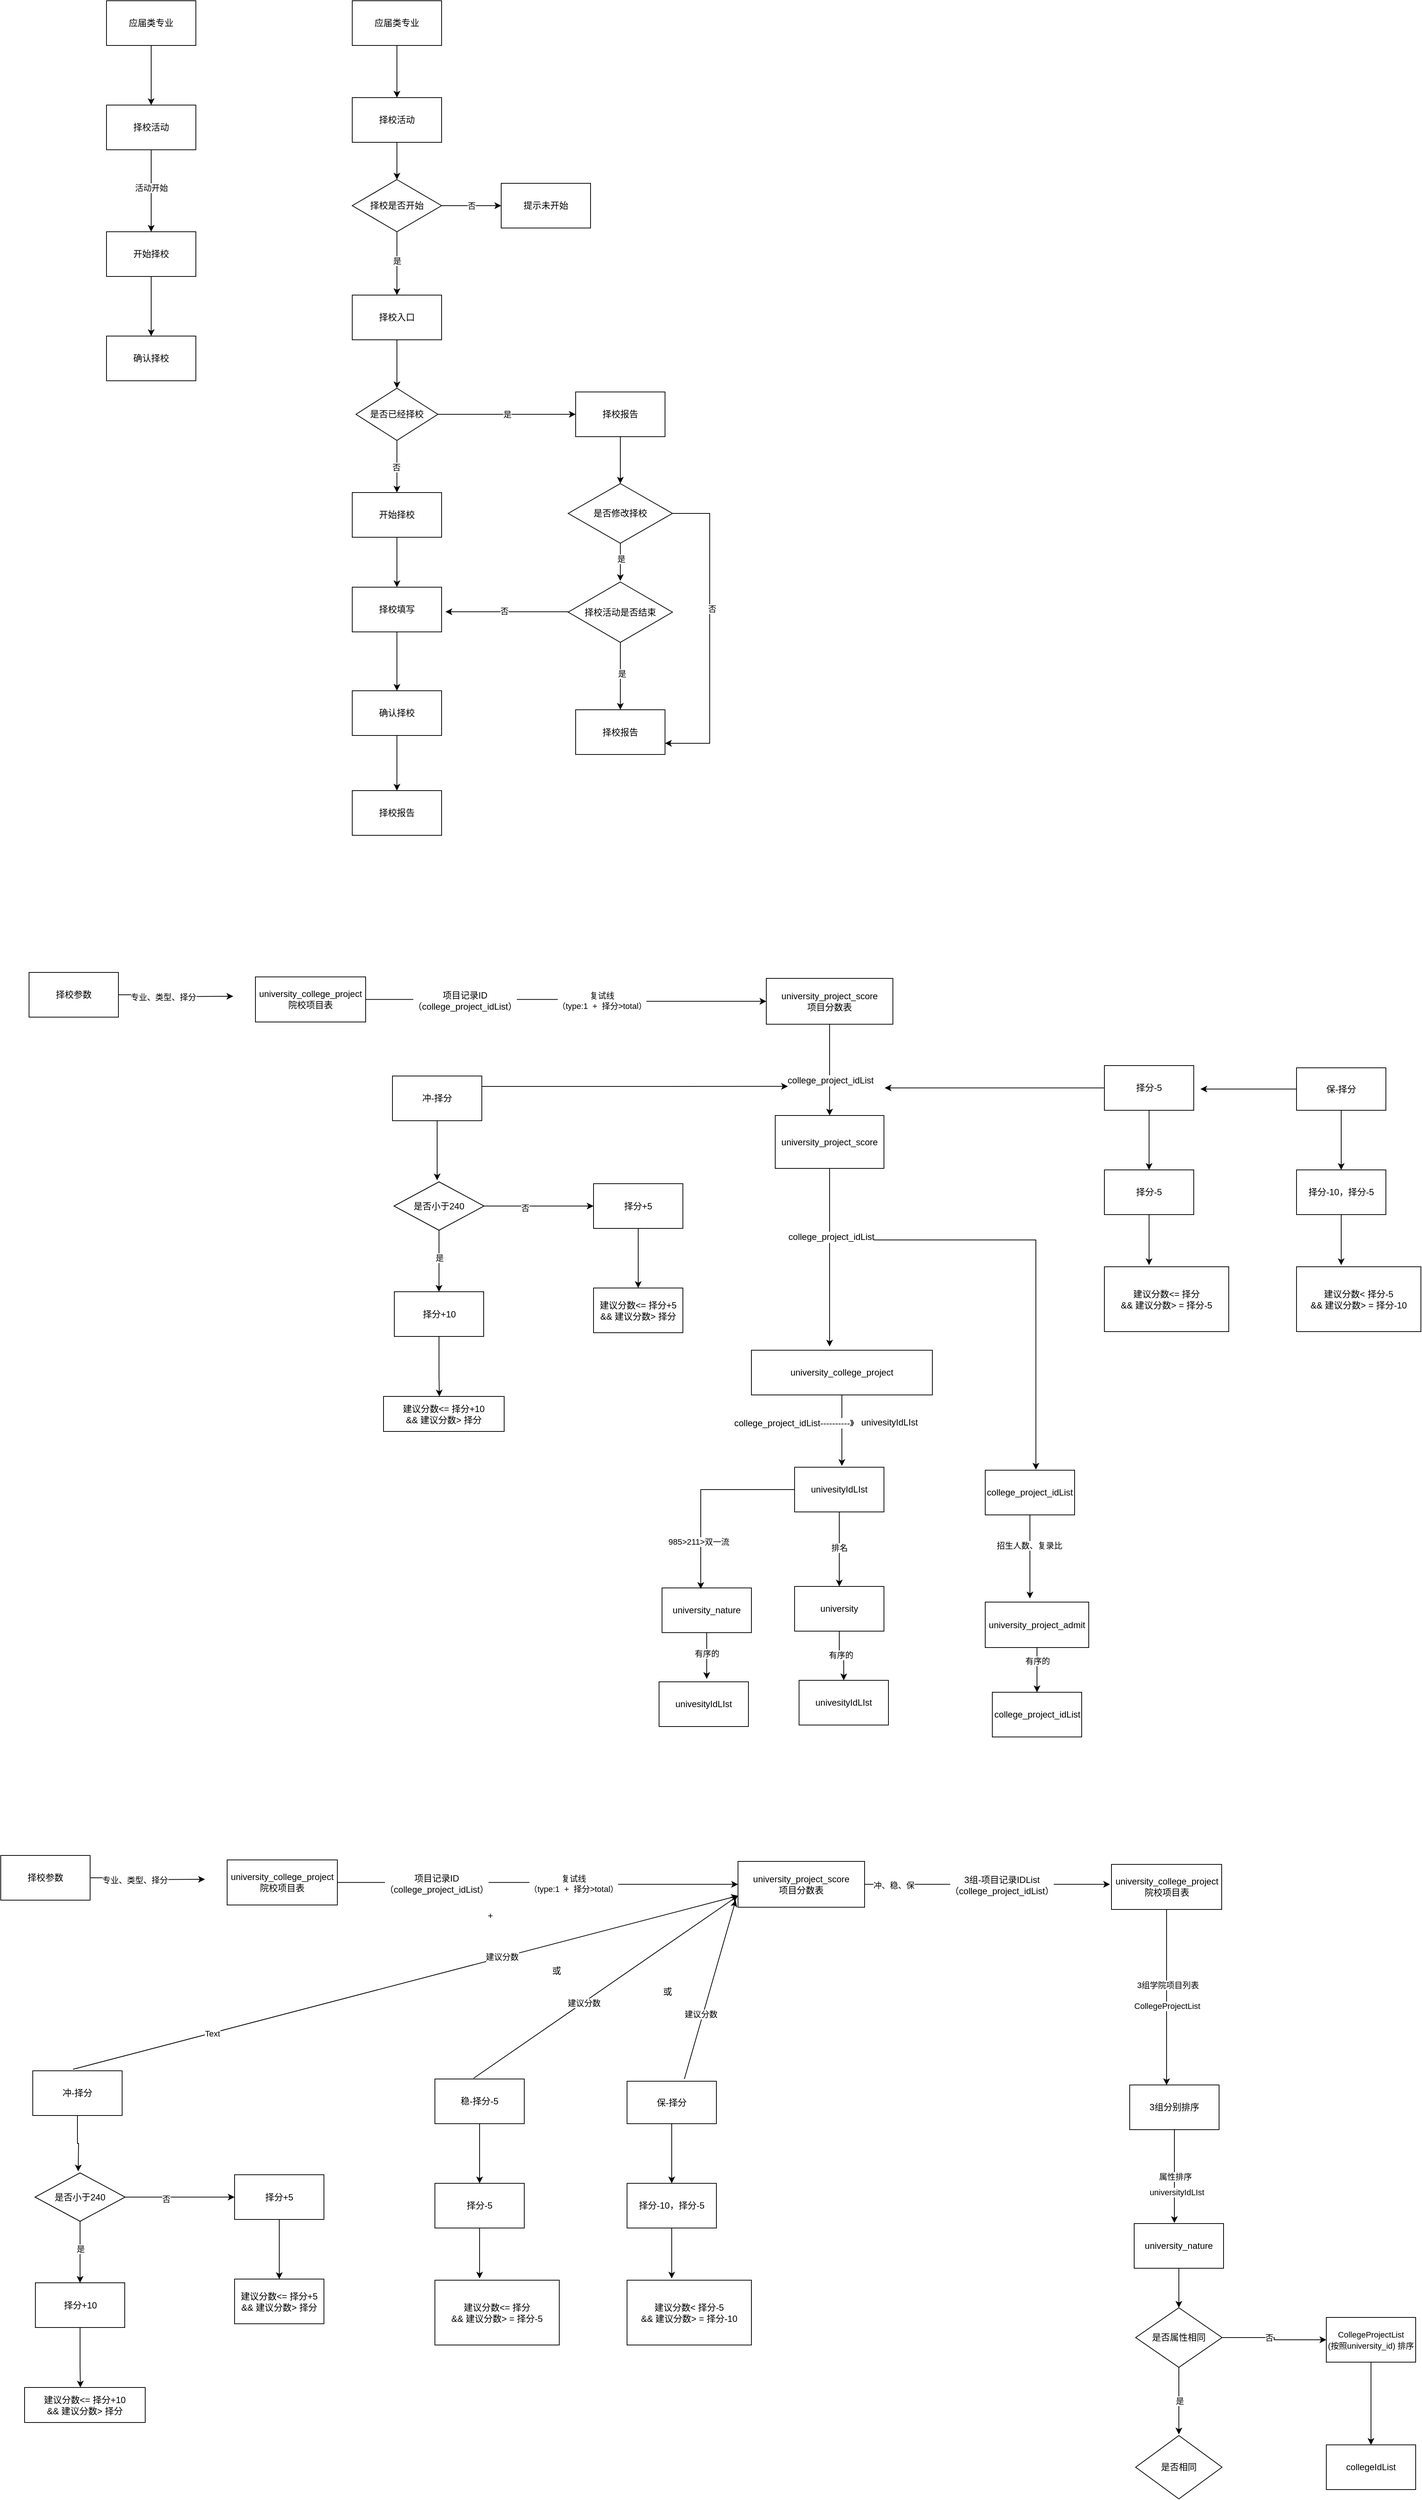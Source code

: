 <mxfile version="24.7.7">
  <diagram name="第 1 页" id="IfR0F0eXtp_YUX7GGGnf">
    <mxGraphModel dx="2196" dy="1191" grid="0" gridSize="10" guides="1" tooltips="1" connect="1" arrows="1" fold="1" page="0" pageScale="1" pageWidth="827" pageHeight="1169" math="0" shadow="0">
      <root>
        <mxCell id="0" />
        <mxCell id="1" parent="0" />
        <mxCell id="ESgD27TMCKR_9v-paacK-3" value="" style="edgeStyle=orthogonalEdgeStyle;rounded=0;orthogonalLoop=1;jettySize=auto;html=1;" parent="1" source="ESgD27TMCKR_9v-paacK-1" target="ESgD27TMCKR_9v-paacK-2" edge="1">
          <mxGeometry relative="1" as="geometry" />
        </mxCell>
        <mxCell id="ESgD27TMCKR_9v-paacK-4" value="活动开始" style="edgeLabel;html=1;align=center;verticalAlign=middle;resizable=0;points=[];" parent="ESgD27TMCKR_9v-paacK-3" vertex="1" connectable="0">
          <mxGeometry x="-0.081" relative="1" as="geometry">
            <mxPoint as="offset" />
          </mxGeometry>
        </mxCell>
        <mxCell id="ESgD27TMCKR_9v-paacK-1" value="择校活动" style="rounded=0;whiteSpace=wrap;html=1;" parent="1" vertex="1">
          <mxGeometry x="320" y="240" width="120" height="60" as="geometry" />
        </mxCell>
        <mxCell id="ESgD27TMCKR_9v-paacK-9" value="" style="edgeStyle=orthogonalEdgeStyle;rounded=0;orthogonalLoop=1;jettySize=auto;html=1;" parent="1" source="ESgD27TMCKR_9v-paacK-2" target="ESgD27TMCKR_9v-paacK-8" edge="1">
          <mxGeometry relative="1" as="geometry" />
        </mxCell>
        <mxCell id="ESgD27TMCKR_9v-paacK-2" value="开始择校" style="whiteSpace=wrap;html=1;rounded=0;" parent="1" vertex="1">
          <mxGeometry x="320" y="410" width="120" height="60" as="geometry" />
        </mxCell>
        <mxCell id="ESgD27TMCKR_9v-paacK-7" style="edgeStyle=orthogonalEdgeStyle;rounded=0;orthogonalLoop=1;jettySize=auto;html=1;entryX=0.5;entryY=0;entryDx=0;entryDy=0;" parent="1" source="ESgD27TMCKR_9v-paacK-5" target="ESgD27TMCKR_9v-paacK-1" edge="1">
          <mxGeometry relative="1" as="geometry" />
        </mxCell>
        <mxCell id="ESgD27TMCKR_9v-paacK-5" value="应届类专业" style="rounded=0;whiteSpace=wrap;html=1;" parent="1" vertex="1">
          <mxGeometry x="320" y="100" width="120" height="60" as="geometry" />
        </mxCell>
        <mxCell id="ESgD27TMCKR_9v-paacK-8" value="确认择校" style="whiteSpace=wrap;html=1;rounded=0;" parent="1" vertex="1">
          <mxGeometry x="320" y="550" width="120" height="60" as="geometry" />
        </mxCell>
        <mxCell id="ESgD27TMCKR_9v-paacK-29" style="edgeStyle=orthogonalEdgeStyle;rounded=0;orthogonalLoop=1;jettySize=auto;html=1;entryX=0.5;entryY=0;entryDx=0;entryDy=0;" parent="1" source="ESgD27TMCKR_9v-paacK-10" target="ESgD27TMCKR_9v-paacK-11" edge="1">
          <mxGeometry relative="1" as="geometry" />
        </mxCell>
        <mxCell id="ESgD27TMCKR_9v-paacK-10" value="应届类专业" style="rounded=0;whiteSpace=wrap;html=1;" parent="1" vertex="1">
          <mxGeometry x="650" y="100" width="120" height="60" as="geometry" />
        </mxCell>
        <mxCell id="ESgD27TMCKR_9v-paacK-14" value="" style="edgeStyle=orthogonalEdgeStyle;rounded=0;orthogonalLoop=1;jettySize=auto;html=1;" parent="1" source="ESgD27TMCKR_9v-paacK-11" target="ESgD27TMCKR_9v-paacK-13" edge="1">
          <mxGeometry relative="1" as="geometry" />
        </mxCell>
        <mxCell id="ESgD27TMCKR_9v-paacK-11" value="择校活动" style="rounded=0;whiteSpace=wrap;html=1;" parent="1" vertex="1">
          <mxGeometry x="650" y="230" width="120" height="60" as="geometry" />
        </mxCell>
        <mxCell id="ESgD27TMCKR_9v-paacK-16" value="" style="edgeStyle=orthogonalEdgeStyle;rounded=0;orthogonalLoop=1;jettySize=auto;html=1;" parent="1" source="ESgD27TMCKR_9v-paacK-13" target="ESgD27TMCKR_9v-paacK-15" edge="1">
          <mxGeometry relative="1" as="geometry" />
        </mxCell>
        <mxCell id="ESgD27TMCKR_9v-paacK-17" value="是" style="edgeLabel;html=1;align=center;verticalAlign=middle;resizable=0;points=[];" parent="ESgD27TMCKR_9v-paacK-16" vertex="1" connectable="0">
          <mxGeometry x="-0.077" y="1" relative="1" as="geometry">
            <mxPoint x="-1" as="offset" />
          </mxGeometry>
        </mxCell>
        <mxCell id="ESgD27TMCKR_9v-paacK-19" value="否" style="edgeStyle=orthogonalEdgeStyle;rounded=0;orthogonalLoop=1;jettySize=auto;html=1;" parent="1" source="ESgD27TMCKR_9v-paacK-13" target="ESgD27TMCKR_9v-paacK-18" edge="1">
          <mxGeometry relative="1" as="geometry" />
        </mxCell>
        <mxCell id="ESgD27TMCKR_9v-paacK-13" value="择校是否开始" style="rhombus;whiteSpace=wrap;html=1;rounded=0;" parent="1" vertex="1">
          <mxGeometry x="650" y="340" width="120" height="70" as="geometry" />
        </mxCell>
        <mxCell id="ESgD27TMCKR_9v-paacK-21" value="" style="edgeStyle=orthogonalEdgeStyle;rounded=0;orthogonalLoop=1;jettySize=auto;html=1;" parent="1" source="ESgD27TMCKR_9v-paacK-15" target="ESgD27TMCKR_9v-paacK-20" edge="1">
          <mxGeometry relative="1" as="geometry" />
        </mxCell>
        <mxCell id="ESgD27TMCKR_9v-paacK-15" value="择校入口" style="whiteSpace=wrap;html=1;rounded=0;" parent="1" vertex="1">
          <mxGeometry x="650" y="495" width="120" height="60" as="geometry" />
        </mxCell>
        <mxCell id="ESgD27TMCKR_9v-paacK-18" value="提示未开始" style="whiteSpace=wrap;html=1;rounded=0;" parent="1" vertex="1">
          <mxGeometry x="850" y="345" width="120" height="60" as="geometry" />
        </mxCell>
        <mxCell id="ESgD27TMCKR_9v-paacK-23" value="是" style="edgeStyle=orthogonalEdgeStyle;rounded=0;orthogonalLoop=1;jettySize=auto;html=1;" parent="1" source="ESgD27TMCKR_9v-paacK-20" target="ESgD27TMCKR_9v-paacK-22" edge="1">
          <mxGeometry relative="1" as="geometry" />
        </mxCell>
        <mxCell id="ESgD27TMCKR_9v-paacK-25" value="" style="edgeStyle=orthogonalEdgeStyle;rounded=0;orthogonalLoop=1;jettySize=auto;html=1;" parent="1" source="ESgD27TMCKR_9v-paacK-20" target="ESgD27TMCKR_9v-paacK-24" edge="1">
          <mxGeometry relative="1" as="geometry" />
        </mxCell>
        <mxCell id="ESgD27TMCKR_9v-paacK-26" value="否" style="edgeLabel;html=1;align=center;verticalAlign=middle;resizable=0;points=[];" parent="ESgD27TMCKR_9v-paacK-25" vertex="1" connectable="0">
          <mxGeometry x="0.022" y="-1" relative="1" as="geometry">
            <mxPoint as="offset" />
          </mxGeometry>
        </mxCell>
        <mxCell id="ESgD27TMCKR_9v-paacK-20" value="是否已经择校" style="rhombus;whiteSpace=wrap;html=1;rounded=0;" parent="1" vertex="1">
          <mxGeometry x="655" y="620" width="110" height="70" as="geometry" />
        </mxCell>
        <mxCell id="ESgD27TMCKR_9v-paacK-36" value="" style="edgeStyle=orthogonalEdgeStyle;rounded=0;orthogonalLoop=1;jettySize=auto;html=1;" parent="1" source="ESgD27TMCKR_9v-paacK-22" target="ESgD27TMCKR_9v-paacK-35" edge="1">
          <mxGeometry relative="1" as="geometry" />
        </mxCell>
        <mxCell id="ESgD27TMCKR_9v-paacK-22" value="择校报告" style="whiteSpace=wrap;html=1;rounded=0;" parent="1" vertex="1">
          <mxGeometry x="950" y="625" width="120" height="60" as="geometry" />
        </mxCell>
        <mxCell id="ESgD27TMCKR_9v-paacK-34" style="edgeStyle=orthogonalEdgeStyle;rounded=0;orthogonalLoop=1;jettySize=auto;html=1;entryX=0.5;entryY=0;entryDx=0;entryDy=0;" parent="1" source="ESgD27TMCKR_9v-paacK-24" target="ESgD27TMCKR_9v-paacK-27" edge="1">
          <mxGeometry relative="1" as="geometry">
            <mxPoint x="710" y="870" as="targetPoint" />
          </mxGeometry>
        </mxCell>
        <mxCell id="ESgD27TMCKR_9v-paacK-24" value="开始择校" style="whiteSpace=wrap;html=1;rounded=0;" parent="1" vertex="1">
          <mxGeometry x="650" y="760" width="120" height="60" as="geometry" />
        </mxCell>
        <mxCell id="ESgD27TMCKR_9v-paacK-31" value="" style="edgeStyle=orthogonalEdgeStyle;rounded=0;orthogonalLoop=1;jettySize=auto;html=1;" parent="1" source="ESgD27TMCKR_9v-paacK-27" target="ESgD27TMCKR_9v-paacK-30" edge="1">
          <mxGeometry relative="1" as="geometry" />
        </mxCell>
        <mxCell id="ESgD27TMCKR_9v-paacK-27" value="择校填写" style="whiteSpace=wrap;html=1;rounded=0;" parent="1" vertex="1">
          <mxGeometry x="650" y="887" width="120" height="60" as="geometry" />
        </mxCell>
        <mxCell id="ESgD27TMCKR_9v-paacK-41" value="" style="edgeStyle=orthogonalEdgeStyle;rounded=0;orthogonalLoop=1;jettySize=auto;html=1;" parent="1" source="ESgD27TMCKR_9v-paacK-30" target="ESgD27TMCKR_9v-paacK-40" edge="1">
          <mxGeometry relative="1" as="geometry" />
        </mxCell>
        <mxCell id="ESgD27TMCKR_9v-paacK-30" value="确认择校" style="whiteSpace=wrap;html=1;rounded=0;" parent="1" vertex="1">
          <mxGeometry x="650" y="1026" width="120" height="60" as="geometry" />
        </mxCell>
        <mxCell id="ESgD27TMCKR_9v-paacK-49" style="edgeStyle=orthogonalEdgeStyle;rounded=0;orthogonalLoop=1;jettySize=auto;html=1;" parent="1" source="ESgD27TMCKR_9v-paacK-35" edge="1">
          <mxGeometry relative="1" as="geometry">
            <mxPoint x="1010" y="878.674" as="targetPoint" />
          </mxGeometry>
        </mxCell>
        <mxCell id="ESgD27TMCKR_9v-paacK-52" value="是" style="edgeLabel;html=1;align=center;verticalAlign=middle;resizable=0;points=[];" parent="ESgD27TMCKR_9v-paacK-49" vertex="1" connectable="0">
          <mxGeometry x="-0.192" y="1" relative="1" as="geometry">
            <mxPoint as="offset" />
          </mxGeometry>
        </mxCell>
        <mxCell id="ESgD27TMCKR_9v-paacK-61" style="edgeStyle=orthogonalEdgeStyle;rounded=0;orthogonalLoop=1;jettySize=auto;html=1;entryX=1;entryY=0.75;entryDx=0;entryDy=0;" parent="1" source="ESgD27TMCKR_9v-paacK-35" target="ESgD27TMCKR_9v-paacK-58" edge="1">
          <mxGeometry relative="1" as="geometry">
            <Array as="points">
              <mxPoint x="1130" y="788" />
              <mxPoint x="1130" y="1097" />
            </Array>
          </mxGeometry>
        </mxCell>
        <mxCell id="ESgD27TMCKR_9v-paacK-62" value="否" style="edgeLabel;html=1;align=center;verticalAlign=middle;resizable=0;points=[];" parent="ESgD27TMCKR_9v-paacK-61" vertex="1" connectable="0">
          <mxGeometry x="-0.149" y="3" relative="1" as="geometry">
            <mxPoint as="offset" />
          </mxGeometry>
        </mxCell>
        <mxCell id="ESgD27TMCKR_9v-paacK-35" value="是否修改择校" style="rhombus;whiteSpace=wrap;html=1;rounded=0;" parent="1" vertex="1">
          <mxGeometry x="940" y="748" width="140" height="80" as="geometry" />
        </mxCell>
        <mxCell id="ESgD27TMCKR_9v-paacK-40" value="择校报告" style="whiteSpace=wrap;html=1;rounded=0;" parent="1" vertex="1">
          <mxGeometry x="650" y="1160" width="120" height="60" as="geometry" />
        </mxCell>
        <mxCell id="ESgD27TMCKR_9v-paacK-50" style="edgeStyle=orthogonalEdgeStyle;rounded=0;orthogonalLoop=1;jettySize=auto;html=1;" parent="1" source="ESgD27TMCKR_9v-paacK-48" edge="1">
          <mxGeometry relative="1" as="geometry">
            <mxPoint x="775.226" y="920" as="targetPoint" />
          </mxGeometry>
        </mxCell>
        <mxCell id="ESgD27TMCKR_9v-paacK-51" value="否" style="edgeLabel;html=1;align=center;verticalAlign=middle;resizable=0;points=[];" parent="ESgD27TMCKR_9v-paacK-50" vertex="1" connectable="0">
          <mxGeometry x="0.05" y="-1" relative="1" as="geometry">
            <mxPoint as="offset" />
          </mxGeometry>
        </mxCell>
        <mxCell id="ESgD27TMCKR_9v-paacK-59" value="" style="edgeStyle=orthogonalEdgeStyle;rounded=0;orthogonalLoop=1;jettySize=auto;html=1;" parent="1" source="ESgD27TMCKR_9v-paacK-48" target="ESgD27TMCKR_9v-paacK-58" edge="1">
          <mxGeometry relative="1" as="geometry" />
        </mxCell>
        <mxCell id="ESgD27TMCKR_9v-paacK-60" value="是" style="edgeLabel;html=1;align=center;verticalAlign=middle;resizable=0;points=[];" parent="ESgD27TMCKR_9v-paacK-59" vertex="1" connectable="0">
          <mxGeometry x="-0.072" y="2" relative="1" as="geometry">
            <mxPoint as="offset" />
          </mxGeometry>
        </mxCell>
        <mxCell id="ESgD27TMCKR_9v-paacK-48" value="择校活动是否结束" style="rhombus;whiteSpace=wrap;html=1;rounded=0;" parent="1" vertex="1">
          <mxGeometry x="940" y="880" width="140" height="81" as="geometry" />
        </mxCell>
        <mxCell id="ESgD27TMCKR_9v-paacK-58" value="择校报告" style="whiteSpace=wrap;html=1;rounded=0;" parent="1" vertex="1">
          <mxGeometry x="950" y="1051.5" width="120" height="60" as="geometry" />
        </mxCell>
        <mxCell id="F_RI2bbC2qj9kSmaWtf--1" value="&lt;span style=&quot;font-size: 12px;&quot;&gt;university_college_project&lt;br&gt;院校项目表&lt;/span&gt;" style="rounded=0;whiteSpace=wrap;html=1;" vertex="1" parent="1">
          <mxGeometry x="520" y="1410" width="148" height="60.5" as="geometry" />
        </mxCell>
        <mxCell id="F_RI2bbC2qj9kSmaWtf--6" value="" style="edgeStyle=orthogonalEdgeStyle;rounded=0;orthogonalLoop=1;jettySize=auto;html=1;" edge="1" parent="1" source="F_RI2bbC2qj9kSmaWtf--1" target="F_RI2bbC2qj9kSmaWtf--5">
          <mxGeometry relative="1" as="geometry">
            <mxPoint x="983" y="1441" as="sourcePoint" />
          </mxGeometry>
        </mxCell>
        <mxCell id="F_RI2bbC2qj9kSmaWtf--111" value="复试线&lt;br&gt;（type:1&amp;nbsp; +&amp;nbsp; 择分&amp;gt;total）" style="edgeLabel;html=1;align=center;verticalAlign=middle;resizable=0;points=[];" vertex="1" connectable="0" parent="F_RI2bbC2qj9kSmaWtf--6">
          <mxGeometry x="0.183" y="1" relative="1" as="geometry">
            <mxPoint as="offset" />
          </mxGeometry>
        </mxCell>
        <mxCell id="F_RI2bbC2qj9kSmaWtf--112" value="&lt;span style=&quot;font-size: 12px; text-wrap: wrap;&quot;&gt;项目记录ID（college_project_idList）&lt;/span&gt;" style="edgeLabel;html=1;align=center;verticalAlign=middle;resizable=0;points=[];" vertex="1" connectable="0" parent="F_RI2bbC2qj9kSmaWtf--6">
          <mxGeometry x="-0.622" y="-1" relative="1" as="geometry">
            <mxPoint x="31" as="offset" />
          </mxGeometry>
        </mxCell>
        <mxCell id="F_RI2bbC2qj9kSmaWtf--9" value="" style="edgeStyle=orthogonalEdgeStyle;rounded=0;orthogonalLoop=1;jettySize=auto;html=1;" edge="1" parent="1" source="F_RI2bbC2qj9kSmaWtf--5" target="F_RI2bbC2qj9kSmaWtf--8">
          <mxGeometry relative="1" as="geometry" />
        </mxCell>
        <mxCell id="F_RI2bbC2qj9kSmaWtf--10" value="&lt;span style=&quot;font-size: 12px; text-wrap: wrap;&quot;&gt;college_project_idList&lt;/span&gt;" style="edgeLabel;html=1;align=center;verticalAlign=middle;resizable=0;points=[];" vertex="1" connectable="0" parent="F_RI2bbC2qj9kSmaWtf--9">
          <mxGeometry x="0.236" y="1" relative="1" as="geometry">
            <mxPoint as="offset" />
          </mxGeometry>
        </mxCell>
        <mxCell id="F_RI2bbC2qj9kSmaWtf--5" value="university_project_score&lt;br&gt;项目分数表" style="whiteSpace=wrap;html=1;rounded=0;" vertex="1" parent="1">
          <mxGeometry x="1206" y="1412" width="170" height="61.5" as="geometry" />
        </mxCell>
        <mxCell id="F_RI2bbC2qj9kSmaWtf--61" style="edgeStyle=orthogonalEdgeStyle;rounded=0;orthogonalLoop=1;jettySize=auto;html=1;" edge="1" parent="1" source="F_RI2bbC2qj9kSmaWtf--8">
          <mxGeometry relative="1" as="geometry">
            <mxPoint x="1291" y="1906" as="targetPoint" />
          </mxGeometry>
        </mxCell>
        <mxCell id="F_RI2bbC2qj9kSmaWtf--70" value="&lt;span style=&quot;font-size: 12px; text-wrap: wrap;&quot;&gt;college_project_idList&lt;/span&gt;" style="edgeLabel;html=1;align=center;verticalAlign=middle;resizable=0;points=[];" vertex="1" connectable="0" parent="F_RI2bbC2qj9kSmaWtf--61">
          <mxGeometry x="-0.23" y="2" relative="1" as="geometry">
            <mxPoint as="offset" />
          </mxGeometry>
        </mxCell>
        <mxCell id="F_RI2bbC2qj9kSmaWtf--8" value="&lt;span style=&quot;font-size: 12px;&quot;&gt;university_project_score&lt;/span&gt;" style="whiteSpace=wrap;html=1;rounded=0;" vertex="1" parent="1">
          <mxGeometry x="1218" y="1596" width="146" height="71" as="geometry" />
        </mxCell>
        <mxCell id="F_RI2bbC2qj9kSmaWtf--13" value="" style="edgeStyle=orthogonalEdgeStyle;rounded=0;orthogonalLoop=1;jettySize=auto;html=1;" edge="1" parent="1" source="F_RI2bbC2qj9kSmaWtf--11">
          <mxGeometry relative="1" as="geometry">
            <mxPoint x="764" y="1683" as="targetPoint" />
          </mxGeometry>
        </mxCell>
        <mxCell id="F_RI2bbC2qj9kSmaWtf--54" style="edgeStyle=orthogonalEdgeStyle;rounded=0;orthogonalLoop=1;jettySize=auto;html=1;" edge="1" parent="1" source="F_RI2bbC2qj9kSmaWtf--11">
          <mxGeometry relative="1" as="geometry">
            <mxPoint x="1235.003" y="1556.903" as="targetPoint" />
            <Array as="points">
              <mxPoint x="928" y="1557" />
              <mxPoint x="928" y="1557" />
            </Array>
          </mxGeometry>
        </mxCell>
        <mxCell id="F_RI2bbC2qj9kSmaWtf--11" value="冲-择分" style="whiteSpace=wrap;html=1;" vertex="1" parent="1">
          <mxGeometry x="704" y="1543" width="120" height="60" as="geometry" />
        </mxCell>
        <mxCell id="F_RI2bbC2qj9kSmaWtf--17" value="" style="edgeStyle=orthogonalEdgeStyle;rounded=0;orthogonalLoop=1;jettySize=auto;html=1;" edge="1" parent="1" source="F_RI2bbC2qj9kSmaWtf--15" target="F_RI2bbC2qj9kSmaWtf--16">
          <mxGeometry relative="1" as="geometry" />
        </mxCell>
        <mxCell id="F_RI2bbC2qj9kSmaWtf--18" value="是" style="edgeLabel;html=1;align=center;verticalAlign=middle;resizable=0;points=[];" vertex="1" connectable="0" parent="F_RI2bbC2qj9kSmaWtf--17">
          <mxGeometry x="-0.116" relative="1" as="geometry">
            <mxPoint as="offset" />
          </mxGeometry>
        </mxCell>
        <mxCell id="F_RI2bbC2qj9kSmaWtf--22" value="" style="edgeStyle=orthogonalEdgeStyle;rounded=0;orthogonalLoop=1;jettySize=auto;html=1;" edge="1" parent="1" source="F_RI2bbC2qj9kSmaWtf--15" target="F_RI2bbC2qj9kSmaWtf--21">
          <mxGeometry relative="1" as="geometry" />
        </mxCell>
        <mxCell id="F_RI2bbC2qj9kSmaWtf--23" value="否" style="edgeLabel;html=1;align=center;verticalAlign=middle;resizable=0;points=[];" vertex="1" connectable="0" parent="F_RI2bbC2qj9kSmaWtf--22">
          <mxGeometry x="-0.259" y="-2" relative="1" as="geometry">
            <mxPoint as="offset" />
          </mxGeometry>
        </mxCell>
        <mxCell id="F_RI2bbC2qj9kSmaWtf--15" value="是否小于240" style="rhombus;whiteSpace=wrap;html=1;" vertex="1" parent="1">
          <mxGeometry x="706" y="1685" width="121" height="65" as="geometry" />
        </mxCell>
        <mxCell id="F_RI2bbC2qj9kSmaWtf--20" value="" style="edgeStyle=orthogonalEdgeStyle;rounded=0;orthogonalLoop=1;jettySize=auto;html=1;" edge="1" parent="1" source="F_RI2bbC2qj9kSmaWtf--16" target="F_RI2bbC2qj9kSmaWtf--19">
          <mxGeometry relative="1" as="geometry">
            <Array as="points">
              <mxPoint x="767" y="1946" />
              <mxPoint x="767" y="1946" />
            </Array>
          </mxGeometry>
        </mxCell>
        <mxCell id="F_RI2bbC2qj9kSmaWtf--16" value="择分+10" style="whiteSpace=wrap;html=1;" vertex="1" parent="1">
          <mxGeometry x="706.5" y="1832.5" width="120" height="60" as="geometry" />
        </mxCell>
        <mxCell id="F_RI2bbC2qj9kSmaWtf--19" value="建议分数&amp;lt;= 择分+10&lt;br&gt;&amp;amp;&amp;amp; 建议分数&amp;gt; 择分" style="whiteSpace=wrap;html=1;" vertex="1" parent="1">
          <mxGeometry x="692" y="1973" width="162" height="47" as="geometry" />
        </mxCell>
        <mxCell id="F_RI2bbC2qj9kSmaWtf--25" value="" style="edgeStyle=orthogonalEdgeStyle;rounded=0;orthogonalLoop=1;jettySize=auto;html=1;" edge="1" parent="1" source="F_RI2bbC2qj9kSmaWtf--21" target="F_RI2bbC2qj9kSmaWtf--24">
          <mxGeometry relative="1" as="geometry" />
        </mxCell>
        <mxCell id="F_RI2bbC2qj9kSmaWtf--21" value="择分+5" style="whiteSpace=wrap;html=1;" vertex="1" parent="1">
          <mxGeometry x="974" y="1687.5" width="120" height="60" as="geometry" />
        </mxCell>
        <mxCell id="F_RI2bbC2qj9kSmaWtf--24" value="建议分数&amp;lt;= 择分+5&lt;br&gt;&amp;amp;&amp;amp; 建议分数&amp;gt; 择分" style="whiteSpace=wrap;html=1;" vertex="1" parent="1">
          <mxGeometry x="974" y="1827.5" width="120" height="60" as="geometry" />
        </mxCell>
        <mxCell id="F_RI2bbC2qj9kSmaWtf--26" value="" style="edgeStyle=orthogonalEdgeStyle;rounded=0;orthogonalLoop=1;jettySize=auto;html=1;" edge="1" parent="1" source="F_RI2bbC2qj9kSmaWtf--27">
          <mxGeometry relative="1" as="geometry">
            <mxPoint x="1720" y="1669" as="targetPoint" />
          </mxGeometry>
        </mxCell>
        <mxCell id="F_RI2bbC2qj9kSmaWtf--59" style="edgeStyle=orthogonalEdgeStyle;rounded=0;orthogonalLoop=1;jettySize=auto;html=1;" edge="1" parent="1" source="F_RI2bbC2qj9kSmaWtf--27">
          <mxGeometry relative="1" as="geometry">
            <mxPoint x="1365.003" y="1559" as="targetPoint" />
          </mxGeometry>
        </mxCell>
        <mxCell id="F_RI2bbC2qj9kSmaWtf--27" value="&lt;meta charset=&quot;utf-8&quot;&gt;&lt;span style=&quot;color: rgb(0, 0, 0); font-family: Helvetica; font-size: 12px; font-style: normal; font-variant-ligatures: normal; font-variant-caps: normal; font-weight: 400; letter-spacing: normal; orphans: 2; text-align: center; text-indent: 0px; text-transform: none; widows: 2; word-spacing: 0px; -webkit-text-stroke-width: 0px; white-space: normal; background-color: rgb(255, 255, 255); text-decoration-thickness: initial; text-decoration-style: initial; text-decoration-color: initial; display: inline !important; float: none;&quot;&gt;择分-5&lt;/span&gt;" style="whiteSpace=wrap;html=1;" vertex="1" parent="1">
          <mxGeometry x="1660" y="1529" width="120" height="60" as="geometry" />
        </mxCell>
        <mxCell id="F_RI2bbC2qj9kSmaWtf--35" value="建议分数&amp;lt;= 择分&lt;br&gt;&amp;amp;&amp;amp; 建议分数&amp;gt; = 择分-5" style="whiteSpace=wrap;html=1;" vertex="1" parent="1">
          <mxGeometry x="1660" y="1799" width="167" height="87" as="geometry" />
        </mxCell>
        <mxCell id="F_RI2bbC2qj9kSmaWtf--42" style="edgeStyle=orthogonalEdgeStyle;rounded=0;orthogonalLoop=1;jettySize=auto;html=1;" edge="1" parent="1" source="F_RI2bbC2qj9kSmaWtf--41">
          <mxGeometry relative="1" as="geometry">
            <mxPoint x="1720" y="1796.792" as="targetPoint" />
          </mxGeometry>
        </mxCell>
        <mxCell id="F_RI2bbC2qj9kSmaWtf--41" value="择分-5" style="rounded=0;whiteSpace=wrap;html=1;" vertex="1" parent="1">
          <mxGeometry x="1660" y="1669" width="120" height="60" as="geometry" />
        </mxCell>
        <mxCell id="F_RI2bbC2qj9kSmaWtf--43" value="" style="edgeStyle=orthogonalEdgeStyle;rounded=0;orthogonalLoop=1;jettySize=auto;html=1;" edge="1" parent="1" source="F_RI2bbC2qj9kSmaWtf--44">
          <mxGeometry relative="1" as="geometry">
            <mxPoint x="1978" y="1669" as="targetPoint" />
          </mxGeometry>
        </mxCell>
        <mxCell id="F_RI2bbC2qj9kSmaWtf--60" style="edgeStyle=orthogonalEdgeStyle;rounded=0;orthogonalLoop=1;jettySize=auto;html=1;" edge="1" parent="1" source="F_RI2bbC2qj9kSmaWtf--44">
          <mxGeometry relative="1" as="geometry">
            <mxPoint x="1789.003" y="1560.5" as="targetPoint" />
          </mxGeometry>
        </mxCell>
        <mxCell id="F_RI2bbC2qj9kSmaWtf--44" value="保-择分" style="whiteSpace=wrap;html=1;" vertex="1" parent="1">
          <mxGeometry x="1918" y="1532" width="120" height="57" as="geometry" />
        </mxCell>
        <mxCell id="F_RI2bbC2qj9kSmaWtf--45" value="建议分数&amp;lt; 择分-5&lt;br&gt;&amp;amp;&amp;amp; 建议分数&amp;gt; = 择分-10" style="whiteSpace=wrap;html=1;" vertex="1" parent="1">
          <mxGeometry x="1918" y="1799" width="167" height="87" as="geometry" />
        </mxCell>
        <mxCell id="F_RI2bbC2qj9kSmaWtf--46" style="edgeStyle=orthogonalEdgeStyle;rounded=0;orthogonalLoop=1;jettySize=auto;html=1;" edge="1" parent="1" source="F_RI2bbC2qj9kSmaWtf--47">
          <mxGeometry relative="1" as="geometry">
            <mxPoint x="1978" y="1796.792" as="targetPoint" />
          </mxGeometry>
        </mxCell>
        <mxCell id="F_RI2bbC2qj9kSmaWtf--47" value="择分-10，择分-5" style="rounded=0;whiteSpace=wrap;html=1;" vertex="1" parent="1">
          <mxGeometry x="1918" y="1669" width="120" height="60" as="geometry" />
        </mxCell>
        <mxCell id="F_RI2bbC2qj9kSmaWtf--72" style="edgeStyle=orthogonalEdgeStyle;rounded=0;orthogonalLoop=1;jettySize=auto;html=1;" edge="1" parent="1" source="F_RI2bbC2qj9kSmaWtf--64">
          <mxGeometry relative="1" as="geometry">
            <mxPoint x="1307.5" y="2066.236" as="targetPoint" />
          </mxGeometry>
        </mxCell>
        <mxCell id="F_RI2bbC2qj9kSmaWtf--103" value="&lt;span style=&quot;font-size: 12px; text-wrap: wrap;&quot;&gt;univesityIdLIst&lt;/span&gt;" style="edgeLabel;html=1;align=center;verticalAlign=middle;resizable=0;points=[];" vertex="1" connectable="0" parent="F_RI2bbC2qj9kSmaWtf--72">
          <mxGeometry x="-0.217" relative="1" as="geometry">
            <mxPoint x="63" y="-1" as="offset" />
          </mxGeometry>
        </mxCell>
        <mxCell id="F_RI2bbC2qj9kSmaWtf--64" value="&lt;span style=&quot;font-size: 12px;&quot;&gt;university_college_project&lt;/span&gt;" style="rounded=0;whiteSpace=wrap;html=1;" vertex="1" parent="1">
          <mxGeometry x="1186" y="1911" width="243" height="60" as="geometry" />
        </mxCell>
        <mxCell id="F_RI2bbC2qj9kSmaWtf--92" value="" style="edgeStyle=orthogonalEdgeStyle;rounded=0;orthogonalLoop=1;jettySize=auto;html=1;" edge="1" parent="1" source="F_RI2bbC2qj9kSmaWtf--71" target="F_RI2bbC2qj9kSmaWtf--91">
          <mxGeometry relative="1" as="geometry" />
        </mxCell>
        <mxCell id="F_RI2bbC2qj9kSmaWtf--102" value="排名" style="edgeLabel;html=1;align=center;verticalAlign=middle;resizable=0;points=[];" vertex="1" connectable="0" parent="F_RI2bbC2qj9kSmaWtf--92">
          <mxGeometry x="-0.037" relative="1" as="geometry">
            <mxPoint as="offset" />
          </mxGeometry>
        </mxCell>
        <mxCell id="F_RI2bbC2qj9kSmaWtf--71" value="univesityIdLIst" style="rounded=0;whiteSpace=wrap;html=1;" vertex="1" parent="1">
          <mxGeometry x="1244" y="2068" width="120" height="60" as="geometry" />
        </mxCell>
        <mxCell id="F_RI2bbC2qj9kSmaWtf--89" style="edgeStyle=orthogonalEdgeStyle;rounded=0;orthogonalLoop=1;jettySize=auto;html=1;" edge="1" parent="1" source="F_RI2bbC2qj9kSmaWtf--73">
          <mxGeometry relative="1" as="geometry">
            <mxPoint x="1560" y="2244.125" as="targetPoint" />
          </mxGeometry>
        </mxCell>
        <mxCell id="F_RI2bbC2qj9kSmaWtf--90" value="招生人数、复录比" style="edgeLabel;html=1;align=center;verticalAlign=middle;resizable=0;points=[];" vertex="1" connectable="0" parent="F_RI2bbC2qj9kSmaWtf--89">
          <mxGeometry x="-0.27" y="-1" relative="1" as="geometry">
            <mxPoint as="offset" />
          </mxGeometry>
        </mxCell>
        <mxCell id="F_RI2bbC2qj9kSmaWtf--73" value="college_project_idList" style="rounded=0;whiteSpace=wrap;html=1;" vertex="1" parent="1">
          <mxGeometry x="1500" y="2072" width="120" height="60" as="geometry" />
        </mxCell>
        <mxCell id="F_RI2bbC2qj9kSmaWtf--76" value="" style="endArrow=classic;html=1;rounded=0;entryX=0.567;entryY=-0.013;entryDx=0;entryDy=0;entryPerimeter=0;" edge="1" parent="1" target="F_RI2bbC2qj9kSmaWtf--73">
          <mxGeometry width="50" height="50" relative="1" as="geometry">
            <mxPoint x="1350" y="1763" as="sourcePoint" />
            <mxPoint x="1628" y="1902" as="targetPoint" />
            <Array as="points">
              <mxPoint x="1568" y="1763" />
            </Array>
          </mxGeometry>
        </mxCell>
        <mxCell id="F_RI2bbC2qj9kSmaWtf--93" style="edgeStyle=orthogonalEdgeStyle;rounded=0;orthogonalLoop=1;jettySize=auto;html=1;" edge="1" parent="1" source="F_RI2bbC2qj9kSmaWtf--77">
          <mxGeometry relative="1" as="geometry">
            <mxPoint x="1126" y="2352.125" as="targetPoint" />
          </mxGeometry>
        </mxCell>
        <mxCell id="F_RI2bbC2qj9kSmaWtf--95" value="有序的" style="edgeLabel;html=1;align=center;verticalAlign=middle;resizable=0;points=[];" vertex="1" connectable="0" parent="F_RI2bbC2qj9kSmaWtf--93">
          <mxGeometry x="-0.102" relative="1" as="geometry">
            <mxPoint as="offset" />
          </mxGeometry>
        </mxCell>
        <mxCell id="F_RI2bbC2qj9kSmaWtf--77" value="&lt;span style=&quot;font-size: 12px;&quot;&gt;university_nature&lt;/span&gt;" style="whiteSpace=wrap;html=1;rounded=0;" vertex="1" parent="1">
          <mxGeometry x="1066" y="2230" width="120" height="60" as="geometry" />
        </mxCell>
        <mxCell id="F_RI2bbC2qj9kSmaWtf--82" style="edgeStyle=orthogonalEdgeStyle;rounded=0;orthogonalLoop=1;jettySize=auto;html=1;entryX=0.433;entryY=0.022;entryDx=0;entryDy=0;entryPerimeter=0;" edge="1" parent="1" source="F_RI2bbC2qj9kSmaWtf--71" target="F_RI2bbC2qj9kSmaWtf--77">
          <mxGeometry relative="1" as="geometry" />
        </mxCell>
        <mxCell id="F_RI2bbC2qj9kSmaWtf--85" value="985&amp;gt;211&amp;gt;双一流" style="edgeLabel;html=1;align=center;verticalAlign=middle;resizable=0;points=[];" vertex="1" connectable="0" parent="F_RI2bbC2qj9kSmaWtf--82">
          <mxGeometry x="0.508" y="-3" relative="1" as="geometry">
            <mxPoint as="offset" />
          </mxGeometry>
        </mxCell>
        <mxCell id="F_RI2bbC2qj9kSmaWtf--100" value="" style="edgeStyle=orthogonalEdgeStyle;rounded=0;orthogonalLoop=1;jettySize=auto;html=1;" edge="1" parent="1" source="F_RI2bbC2qj9kSmaWtf--84" target="F_RI2bbC2qj9kSmaWtf--99">
          <mxGeometry relative="1" as="geometry" />
        </mxCell>
        <mxCell id="F_RI2bbC2qj9kSmaWtf--101" value="有序的" style="edgeLabel;html=1;align=center;verticalAlign=middle;resizable=0;points=[];" vertex="1" connectable="0" parent="F_RI2bbC2qj9kSmaWtf--100">
          <mxGeometry x="-0.396" relative="1" as="geometry">
            <mxPoint as="offset" />
          </mxGeometry>
        </mxCell>
        <mxCell id="F_RI2bbC2qj9kSmaWtf--84" value="&lt;span style=&quot;font-size: 12px;&quot;&gt;university_project_admit&lt;/span&gt;" style="rounded=0;whiteSpace=wrap;html=1;" vertex="1" parent="1">
          <mxGeometry x="1500" y="2249" width="139" height="61" as="geometry" />
        </mxCell>
        <mxCell id="F_RI2bbC2qj9kSmaWtf--97" value="" style="edgeStyle=orthogonalEdgeStyle;rounded=0;orthogonalLoop=1;jettySize=auto;html=1;" edge="1" parent="1" source="F_RI2bbC2qj9kSmaWtf--91" target="F_RI2bbC2qj9kSmaWtf--96">
          <mxGeometry relative="1" as="geometry" />
        </mxCell>
        <mxCell id="F_RI2bbC2qj9kSmaWtf--98" value="有序的" style="edgeLabel;html=1;align=center;verticalAlign=middle;resizable=0;points=[];" vertex="1" connectable="0" parent="F_RI2bbC2qj9kSmaWtf--97">
          <mxGeometry x="-0.028" y="1" relative="1" as="geometry">
            <mxPoint as="offset" />
          </mxGeometry>
        </mxCell>
        <mxCell id="F_RI2bbC2qj9kSmaWtf--91" value="&lt;span style=&quot;font-size: 12px;&quot;&gt;university&lt;/span&gt;" style="whiteSpace=wrap;html=1;rounded=0;" vertex="1" parent="1">
          <mxGeometry x="1244" y="2228" width="120" height="60" as="geometry" />
        </mxCell>
        <mxCell id="F_RI2bbC2qj9kSmaWtf--94" value="univesityIdLIst" style="rounded=0;whiteSpace=wrap;html=1;" vertex="1" parent="1">
          <mxGeometry x="1062" y="2356" width="120" height="60" as="geometry" />
        </mxCell>
        <mxCell id="F_RI2bbC2qj9kSmaWtf--96" value="univesityIdLIst" style="whiteSpace=wrap;html=1;rounded=0;" vertex="1" parent="1">
          <mxGeometry x="1250" y="2354" width="120" height="60" as="geometry" />
        </mxCell>
        <mxCell id="F_RI2bbC2qj9kSmaWtf--99" value="college_project_idList" style="whiteSpace=wrap;html=1;rounded=0;" vertex="1" parent="1">
          <mxGeometry x="1509.5" y="2370" width="120" height="60" as="geometry" />
        </mxCell>
        <mxCell id="F_RI2bbC2qj9kSmaWtf--104" value="&lt;span style=&quot;color: rgb(0, 0, 0); font-family: Helvetica; font-size: 12px; font-style: normal; font-variant-ligatures: normal; font-variant-caps: normal; font-weight: 400; letter-spacing: normal; orphans: 2; text-align: center; text-indent: 0px; text-transform: none; widows: 2; word-spacing: 0px; -webkit-text-stroke-width: 0px; white-space: normal; background-color: rgb(255, 255, 255); text-decoration-thickness: initial; text-decoration-style: initial; text-decoration-color: initial; display: inline !important; float: none;&quot;&gt;college_project_idList----------》&lt;/span&gt;" style="text;whiteSpace=wrap;html=1;" vertex="1" parent="1">
          <mxGeometry x="1161" y="1995" width="169" height="36" as="geometry" />
        </mxCell>
        <mxCell id="F_RI2bbC2qj9kSmaWtf--106" style="edgeStyle=orthogonalEdgeStyle;rounded=0;orthogonalLoop=1;jettySize=auto;html=1;" edge="1" parent="1" source="F_RI2bbC2qj9kSmaWtf--105">
          <mxGeometry relative="1" as="geometry">
            <mxPoint x="490.226" y="1436" as="targetPoint" />
          </mxGeometry>
        </mxCell>
        <mxCell id="F_RI2bbC2qj9kSmaWtf--107" value="专业、类型、择分" style="edgeLabel;html=1;align=center;verticalAlign=middle;resizable=0;points=[];" vertex="1" connectable="0" parent="F_RI2bbC2qj9kSmaWtf--106">
          <mxGeometry x="-0.234" y="-3" relative="1" as="geometry">
            <mxPoint as="offset" />
          </mxGeometry>
        </mxCell>
        <mxCell id="F_RI2bbC2qj9kSmaWtf--105" value="择校参数" style="rounded=0;whiteSpace=wrap;html=1;" vertex="1" parent="1">
          <mxGeometry x="216" y="1404" width="120" height="60" as="geometry" />
        </mxCell>
        <mxCell id="F_RI2bbC2qj9kSmaWtf--123" value="&lt;span style=&quot;font-size: 12px;&quot;&gt;university_college_project&lt;br&gt;院校项目表&lt;/span&gt;" style="rounded=0;whiteSpace=wrap;html=1;" vertex="1" parent="1">
          <mxGeometry x="482" y="2595" width="148" height="60.5" as="geometry" />
        </mxCell>
        <mxCell id="F_RI2bbC2qj9kSmaWtf--124" value="" style="edgeStyle=orthogonalEdgeStyle;rounded=0;orthogonalLoop=1;jettySize=auto;html=1;" edge="1" parent="1" source="F_RI2bbC2qj9kSmaWtf--123" target="F_RI2bbC2qj9kSmaWtf--127">
          <mxGeometry relative="1" as="geometry">
            <mxPoint x="945" y="2626" as="sourcePoint" />
          </mxGeometry>
        </mxCell>
        <mxCell id="F_RI2bbC2qj9kSmaWtf--125" value="复试线&lt;br&gt;（type:1&amp;nbsp; +&amp;nbsp; 择分&amp;gt;total）" style="edgeLabel;html=1;align=center;verticalAlign=middle;resizable=0;points=[];" vertex="1" connectable="0" parent="F_RI2bbC2qj9kSmaWtf--124">
          <mxGeometry x="0.183" y="1" relative="1" as="geometry">
            <mxPoint as="offset" />
          </mxGeometry>
        </mxCell>
        <mxCell id="F_RI2bbC2qj9kSmaWtf--126" value="&lt;span style=&quot;font-size: 12px; text-wrap: wrap;&quot;&gt;项目记录ID（college_project_idList）&lt;/span&gt;" style="edgeLabel;html=1;align=center;verticalAlign=middle;resizable=0;points=[];" vertex="1" connectable="0" parent="F_RI2bbC2qj9kSmaWtf--124">
          <mxGeometry x="-0.622" y="-1" relative="1" as="geometry">
            <mxPoint x="31" as="offset" />
          </mxGeometry>
        </mxCell>
        <mxCell id="F_RI2bbC2qj9kSmaWtf--184" style="edgeStyle=orthogonalEdgeStyle;rounded=0;orthogonalLoop=1;jettySize=auto;html=1;" edge="1" parent="1" source="F_RI2bbC2qj9kSmaWtf--127">
          <mxGeometry relative="1" as="geometry">
            <mxPoint x="1667.559" y="2627.75" as="targetPoint" />
          </mxGeometry>
        </mxCell>
        <mxCell id="F_RI2bbC2qj9kSmaWtf--185" value="&lt;span style=&quot;font-size: 12px; text-wrap: wrap;&quot;&gt;3组-项目记录IDList（college_project_idList）&lt;/span&gt;" style="edgeLabel;html=1;align=center;verticalAlign=middle;resizable=0;points=[];" vertex="1" connectable="0" parent="F_RI2bbC2qj9kSmaWtf--184">
          <mxGeometry x="0.115" y="-1" relative="1" as="geometry">
            <mxPoint as="offset" />
          </mxGeometry>
        </mxCell>
        <mxCell id="F_RI2bbC2qj9kSmaWtf--187" value="冲、稳、保" style="edgeLabel;html=1;align=center;verticalAlign=middle;resizable=0;points=[];" vertex="1" connectable="0" parent="F_RI2bbC2qj9kSmaWtf--184">
          <mxGeometry x="-0.766" y="-1" relative="1" as="geometry">
            <mxPoint as="offset" />
          </mxGeometry>
        </mxCell>
        <mxCell id="F_RI2bbC2qj9kSmaWtf--127" value="university_project_score&lt;br&gt;项目分数表" style="whiteSpace=wrap;html=1;rounded=0;" vertex="1" parent="1">
          <mxGeometry x="1168" y="2597" width="170" height="61.5" as="geometry" />
        </mxCell>
        <mxCell id="F_RI2bbC2qj9kSmaWtf--128" style="edgeStyle=orthogonalEdgeStyle;rounded=0;orthogonalLoop=1;jettySize=auto;html=1;" edge="1" parent="1" source="F_RI2bbC2qj9kSmaWtf--130">
          <mxGeometry relative="1" as="geometry">
            <mxPoint x="452.226" y="2621" as="targetPoint" />
          </mxGeometry>
        </mxCell>
        <mxCell id="F_RI2bbC2qj9kSmaWtf--129" value="专业、类型、择分" style="edgeLabel;html=1;align=center;verticalAlign=middle;resizable=0;points=[];" vertex="1" connectable="0" parent="F_RI2bbC2qj9kSmaWtf--128">
          <mxGeometry x="-0.234" y="-3" relative="1" as="geometry">
            <mxPoint as="offset" />
          </mxGeometry>
        </mxCell>
        <mxCell id="F_RI2bbC2qj9kSmaWtf--130" value="择校参数" style="rounded=0;whiteSpace=wrap;html=1;" vertex="1" parent="1">
          <mxGeometry x="178" y="2589" width="120" height="60" as="geometry" />
        </mxCell>
        <mxCell id="F_RI2bbC2qj9kSmaWtf--139" value="" style="edgeStyle=orthogonalEdgeStyle;rounded=0;orthogonalLoop=1;jettySize=auto;html=1;" edge="1" parent="1" source="F_RI2bbC2qj9kSmaWtf--140">
          <mxGeometry relative="1" as="geometry">
            <mxPoint x="282" y="3013" as="targetPoint" />
          </mxGeometry>
        </mxCell>
        <mxCell id="F_RI2bbC2qj9kSmaWtf--140" value="冲-择分" style="whiteSpace=wrap;html=1;" vertex="1" parent="1">
          <mxGeometry x="221" y="2878" width="120" height="60" as="geometry" />
        </mxCell>
        <mxCell id="F_RI2bbC2qj9kSmaWtf--141" value="" style="edgeStyle=orthogonalEdgeStyle;rounded=0;orthogonalLoop=1;jettySize=auto;html=1;" edge="1" parent="1" source="F_RI2bbC2qj9kSmaWtf--145" target="F_RI2bbC2qj9kSmaWtf--147">
          <mxGeometry relative="1" as="geometry" />
        </mxCell>
        <mxCell id="F_RI2bbC2qj9kSmaWtf--142" value="是" style="edgeLabel;html=1;align=center;verticalAlign=middle;resizable=0;points=[];" vertex="1" connectable="0" parent="F_RI2bbC2qj9kSmaWtf--141">
          <mxGeometry x="-0.116" relative="1" as="geometry">
            <mxPoint as="offset" />
          </mxGeometry>
        </mxCell>
        <mxCell id="F_RI2bbC2qj9kSmaWtf--143" value="" style="edgeStyle=orthogonalEdgeStyle;rounded=0;orthogonalLoop=1;jettySize=auto;html=1;" edge="1" parent="1" source="F_RI2bbC2qj9kSmaWtf--145" target="F_RI2bbC2qj9kSmaWtf--150">
          <mxGeometry relative="1" as="geometry" />
        </mxCell>
        <mxCell id="F_RI2bbC2qj9kSmaWtf--144" value="否" style="edgeLabel;html=1;align=center;verticalAlign=middle;resizable=0;points=[];" vertex="1" connectable="0" parent="F_RI2bbC2qj9kSmaWtf--143">
          <mxGeometry x="-0.259" y="-2" relative="1" as="geometry">
            <mxPoint as="offset" />
          </mxGeometry>
        </mxCell>
        <mxCell id="F_RI2bbC2qj9kSmaWtf--145" value="是否小于240" style="rhombus;whiteSpace=wrap;html=1;" vertex="1" parent="1">
          <mxGeometry x="224" y="3015" width="121" height="65" as="geometry" />
        </mxCell>
        <mxCell id="F_RI2bbC2qj9kSmaWtf--146" value="" style="edgeStyle=orthogonalEdgeStyle;rounded=0;orthogonalLoop=1;jettySize=auto;html=1;" edge="1" parent="1" source="F_RI2bbC2qj9kSmaWtf--147" target="F_RI2bbC2qj9kSmaWtf--148">
          <mxGeometry relative="1" as="geometry">
            <Array as="points">
              <mxPoint x="285" y="3276" />
              <mxPoint x="285" y="3276" />
            </Array>
          </mxGeometry>
        </mxCell>
        <mxCell id="F_RI2bbC2qj9kSmaWtf--147" value="择分+10" style="whiteSpace=wrap;html=1;" vertex="1" parent="1">
          <mxGeometry x="224.5" y="3162.5" width="120" height="60" as="geometry" />
        </mxCell>
        <mxCell id="F_RI2bbC2qj9kSmaWtf--148" value="建议分数&amp;lt;= 择分+10&lt;br&gt;&amp;amp;&amp;amp; 建议分数&amp;gt; 择分" style="whiteSpace=wrap;html=1;" vertex="1" parent="1">
          <mxGeometry x="210" y="3303" width="162" height="47" as="geometry" />
        </mxCell>
        <mxCell id="F_RI2bbC2qj9kSmaWtf--149" value="" style="edgeStyle=orthogonalEdgeStyle;rounded=0;orthogonalLoop=1;jettySize=auto;html=1;" edge="1" parent="1" source="F_RI2bbC2qj9kSmaWtf--150" target="F_RI2bbC2qj9kSmaWtf--151">
          <mxGeometry relative="1" as="geometry" />
        </mxCell>
        <mxCell id="F_RI2bbC2qj9kSmaWtf--150" value="择分+5" style="whiteSpace=wrap;html=1;" vertex="1" parent="1">
          <mxGeometry x="492" y="3017.5" width="120" height="60" as="geometry" />
        </mxCell>
        <mxCell id="F_RI2bbC2qj9kSmaWtf--151" value="建议分数&amp;lt;= 择分+5&lt;br&gt;&amp;amp;&amp;amp; 建议分数&amp;gt; 择分" style="whiteSpace=wrap;html=1;" vertex="1" parent="1">
          <mxGeometry x="492" y="3157.5" width="120" height="60" as="geometry" />
        </mxCell>
        <mxCell id="F_RI2bbC2qj9kSmaWtf--152" value="" style="edgeStyle=orthogonalEdgeStyle;rounded=0;orthogonalLoop=1;jettySize=auto;html=1;" edge="1" parent="1" source="F_RI2bbC2qj9kSmaWtf--153">
          <mxGeometry relative="1" as="geometry">
            <mxPoint x="821" y="3029" as="targetPoint" />
          </mxGeometry>
        </mxCell>
        <mxCell id="F_RI2bbC2qj9kSmaWtf--153" value="&lt;span style=&quot;color: rgb(0, 0, 0); font-family: Helvetica; font-size: 12px; font-style: normal; font-variant-ligatures: normal; font-variant-caps: normal; font-weight: 400; letter-spacing: normal; orphans: 2; text-align: center; text-indent: 0px; text-transform: none; widows: 2; word-spacing: 0px; -webkit-text-stroke-width: 0px; white-space: normal; background-color: rgb(255, 255, 255); text-decoration-thickness: initial; text-decoration-style: initial; text-decoration-color: initial; display: inline !important; float: none;&quot;&gt;稳-择分-5&lt;/span&gt;" style="whiteSpace=wrap;html=1;" vertex="1" parent="1">
          <mxGeometry x="761" y="2889" width="120" height="60" as="geometry" />
        </mxCell>
        <mxCell id="F_RI2bbC2qj9kSmaWtf--154" value="建议分数&amp;lt;= 择分&lt;br&gt;&amp;amp;&amp;amp; 建议分数&amp;gt; = 择分-5" style="whiteSpace=wrap;html=1;" vertex="1" parent="1">
          <mxGeometry x="761" y="3159" width="167" height="87" as="geometry" />
        </mxCell>
        <mxCell id="F_RI2bbC2qj9kSmaWtf--155" style="edgeStyle=orthogonalEdgeStyle;rounded=0;orthogonalLoop=1;jettySize=auto;html=1;" edge="1" parent="1" source="F_RI2bbC2qj9kSmaWtf--156">
          <mxGeometry relative="1" as="geometry">
            <mxPoint x="821" y="3156.792" as="targetPoint" />
          </mxGeometry>
        </mxCell>
        <mxCell id="F_RI2bbC2qj9kSmaWtf--156" value="择分-5" style="rounded=0;whiteSpace=wrap;html=1;" vertex="1" parent="1">
          <mxGeometry x="761" y="3029" width="120" height="60" as="geometry" />
        </mxCell>
        <mxCell id="F_RI2bbC2qj9kSmaWtf--157" value="" style="edgeStyle=orthogonalEdgeStyle;rounded=0;orthogonalLoop=1;jettySize=auto;html=1;" edge="1" parent="1" source="F_RI2bbC2qj9kSmaWtf--159">
          <mxGeometry relative="1" as="geometry">
            <mxPoint x="1079" y="3029" as="targetPoint" />
          </mxGeometry>
        </mxCell>
        <mxCell id="F_RI2bbC2qj9kSmaWtf--159" value="保-择分" style="whiteSpace=wrap;html=1;" vertex="1" parent="1">
          <mxGeometry x="1019" y="2892" width="120" height="57" as="geometry" />
        </mxCell>
        <mxCell id="F_RI2bbC2qj9kSmaWtf--160" value="建议分数&amp;lt; 择分-5&lt;br&gt;&amp;amp;&amp;amp; 建议分数&amp;gt; = 择分-10" style="whiteSpace=wrap;html=1;" vertex="1" parent="1">
          <mxGeometry x="1019" y="3159" width="167" height="87" as="geometry" />
        </mxCell>
        <mxCell id="F_RI2bbC2qj9kSmaWtf--161" style="edgeStyle=orthogonalEdgeStyle;rounded=0;orthogonalLoop=1;jettySize=auto;html=1;" edge="1" parent="1" source="F_RI2bbC2qj9kSmaWtf--162">
          <mxGeometry relative="1" as="geometry">
            <mxPoint x="1079" y="3156.792" as="targetPoint" />
          </mxGeometry>
        </mxCell>
        <mxCell id="F_RI2bbC2qj9kSmaWtf--162" value="择分-10，择分-5" style="rounded=0;whiteSpace=wrap;html=1;" vertex="1" parent="1">
          <mxGeometry x="1019" y="3029" width="120" height="60" as="geometry" />
        </mxCell>
        <mxCell id="F_RI2bbC2qj9kSmaWtf--164" value="" style="endArrow=classic;html=1;rounded=0;entryX=0;entryY=0.75;entryDx=0;entryDy=0;" edge="1" parent="1" target="F_RI2bbC2qj9kSmaWtf--127">
          <mxGeometry width="50" height="50" relative="1" as="geometry">
            <mxPoint x="275" y="2876" as="sourcePoint" />
            <mxPoint x="997" y="2933" as="targetPoint" />
          </mxGeometry>
        </mxCell>
        <mxCell id="F_RI2bbC2qj9kSmaWtf--167" value="建议分数" style="edgeLabel;html=1;align=center;verticalAlign=middle;resizable=0;points=[];" vertex="1" connectable="0" parent="F_RI2bbC2qj9kSmaWtf--164">
          <mxGeometry x="0.289" y="1" relative="1" as="geometry">
            <mxPoint as="offset" />
          </mxGeometry>
        </mxCell>
        <mxCell id="F_RI2bbC2qj9kSmaWtf--215" value="Text" style="edgeLabel;html=1;align=center;verticalAlign=middle;resizable=0;points=[];" vertex="1" connectable="0" parent="F_RI2bbC2qj9kSmaWtf--164">
          <mxGeometry x="-0.583" relative="1" as="geometry">
            <mxPoint as="offset" />
          </mxGeometry>
        </mxCell>
        <mxCell id="F_RI2bbC2qj9kSmaWtf--165" value="" style="endArrow=classic;html=1;rounded=0;entryX=0;entryY=0.75;entryDx=0;entryDy=0;" edge="1" parent="1" target="F_RI2bbC2qj9kSmaWtf--127">
          <mxGeometry width="50" height="50" relative="1" as="geometry">
            <mxPoint x="813" y="2888" as="sourcePoint" />
            <mxPoint x="1185" y="2659" as="targetPoint" />
          </mxGeometry>
        </mxCell>
        <mxCell id="F_RI2bbC2qj9kSmaWtf--169" value="建议分数" style="edgeLabel;html=1;align=center;verticalAlign=middle;resizable=0;points=[];" vertex="1" connectable="0" parent="F_RI2bbC2qj9kSmaWtf--165">
          <mxGeometry x="-0.17" relative="1" as="geometry">
            <mxPoint as="offset" />
          </mxGeometry>
        </mxCell>
        <mxCell id="F_RI2bbC2qj9kSmaWtf--166" value="" style="endArrow=classic;html=1;rounded=0;" edge="1" parent="1">
          <mxGeometry width="50" height="50" relative="1" as="geometry">
            <mxPoint x="1096" y="2889" as="sourcePoint" />
            <mxPoint x="1165" y="2649" as="targetPoint" />
          </mxGeometry>
        </mxCell>
        <mxCell id="F_RI2bbC2qj9kSmaWtf--170" value="建议分数" style="edgeLabel;html=1;align=center;verticalAlign=middle;resizable=0;points=[];" vertex="1" connectable="0" parent="F_RI2bbC2qj9kSmaWtf--166">
          <mxGeometry x="-0.275" y="3" relative="1" as="geometry">
            <mxPoint y="1" as="offset" />
          </mxGeometry>
        </mxCell>
        <mxCell id="F_RI2bbC2qj9kSmaWtf--188" style="edgeStyle=orthogonalEdgeStyle;rounded=0;orthogonalLoop=1;jettySize=auto;html=1;" edge="1" parent="1" source="F_RI2bbC2qj9kSmaWtf--175">
          <mxGeometry relative="1" as="geometry">
            <mxPoint x="1743.5" y="2897.236" as="targetPoint" />
          </mxGeometry>
        </mxCell>
        <mxCell id="F_RI2bbC2qj9kSmaWtf--193" value="3组学院项目列表" style="edgeLabel;html=1;align=center;verticalAlign=middle;resizable=0;points=[];" vertex="1" connectable="0" parent="F_RI2bbC2qj9kSmaWtf--188">
          <mxGeometry x="-0.139" y="1" relative="1" as="geometry">
            <mxPoint as="offset" />
          </mxGeometry>
        </mxCell>
        <mxCell id="F_RI2bbC2qj9kSmaWtf--209" value="CollegeProjectList" style="edgeLabel;html=1;align=center;verticalAlign=middle;resizable=0;points=[];" vertex="1" connectable="0" parent="F_RI2bbC2qj9kSmaWtf--188">
          <mxGeometry x="0.102" relative="1" as="geometry">
            <mxPoint as="offset" />
          </mxGeometry>
        </mxCell>
        <mxCell id="F_RI2bbC2qj9kSmaWtf--175" value="&lt;span style=&quot;font-size: 12px;&quot;&gt;university_college_project&lt;br&gt;院校项目表&lt;/span&gt;" style="rounded=0;whiteSpace=wrap;html=1;" vertex="1" parent="1">
          <mxGeometry x="1669.5" y="2601" width="148" height="60.5" as="geometry" />
        </mxCell>
        <mxCell id="F_RI2bbC2qj9kSmaWtf--198" value="属性排序" style="edgeStyle=orthogonalEdgeStyle;rounded=0;orthogonalLoop=1;jettySize=auto;html=1;" edge="1" parent="1" source="F_RI2bbC2qj9kSmaWtf--189">
          <mxGeometry relative="1" as="geometry">
            <mxPoint x="1754" y="3082.236" as="targetPoint" />
          </mxGeometry>
        </mxCell>
        <mxCell id="F_RI2bbC2qj9kSmaWtf--199" value="universityIdLIst" style="edgeLabel;html=1;align=center;verticalAlign=middle;resizable=0;points=[];" vertex="1" connectable="0" parent="F_RI2bbC2qj9kSmaWtf--198">
          <mxGeometry x="0.347" y="2" relative="1" as="geometry">
            <mxPoint as="offset" />
          </mxGeometry>
        </mxCell>
        <mxCell id="F_RI2bbC2qj9kSmaWtf--189" value="3组分别排序" style="rounded=0;whiteSpace=wrap;html=1;" vertex="1" parent="1">
          <mxGeometry x="1694" y="2897" width="120" height="60" as="geometry" />
        </mxCell>
        <mxCell id="F_RI2bbC2qj9kSmaWtf--190" value="+" style="text;html=1;align=center;verticalAlign=middle;resizable=0;points=[];autosize=1;strokeColor=none;fillColor=none;" vertex="1" parent="1">
          <mxGeometry x="822" y="2657" width="25" height="26" as="geometry" />
        </mxCell>
        <mxCell id="F_RI2bbC2qj9kSmaWtf--191" value="或" style="text;html=1;align=center;verticalAlign=middle;resizable=0;points=[];autosize=1;strokeColor=none;fillColor=none;" vertex="1" parent="1">
          <mxGeometry x="909" y="2731" width="30" height="26" as="geometry" />
        </mxCell>
        <mxCell id="F_RI2bbC2qj9kSmaWtf--192" value="或" style="text;html=1;align=center;verticalAlign=middle;resizable=0;points=[];autosize=1;strokeColor=none;fillColor=none;" vertex="1" parent="1">
          <mxGeometry x="1058" y="2759" width="30" height="26" as="geometry" />
        </mxCell>
        <mxCell id="F_RI2bbC2qj9kSmaWtf--202" style="edgeStyle=orthogonalEdgeStyle;rounded=0;orthogonalLoop=1;jettySize=auto;html=1;" edge="1" parent="1" source="F_RI2bbC2qj9kSmaWtf--200" target="F_RI2bbC2qj9kSmaWtf--201">
          <mxGeometry relative="1" as="geometry" />
        </mxCell>
        <mxCell id="F_RI2bbC2qj9kSmaWtf--200" value="university_nature" style="rounded=0;whiteSpace=wrap;html=1;" vertex="1" parent="1">
          <mxGeometry x="1700" y="3083" width="120" height="60" as="geometry" />
        </mxCell>
        <mxCell id="F_RI2bbC2qj9kSmaWtf--204" value="" style="edgeStyle=orthogonalEdgeStyle;rounded=0;orthogonalLoop=1;jettySize=auto;html=1;" edge="1" parent="1" source="F_RI2bbC2qj9kSmaWtf--201" target="F_RI2bbC2qj9kSmaWtf--206">
          <mxGeometry relative="1" as="geometry">
            <mxPoint x="1624" y="3236" as="targetPoint" />
          </mxGeometry>
        </mxCell>
        <mxCell id="F_RI2bbC2qj9kSmaWtf--205" value="否" style="edgeLabel;html=1;align=center;verticalAlign=middle;resizable=0;points=[];" vertex="1" connectable="0" parent="F_RI2bbC2qj9kSmaWtf--204">
          <mxGeometry x="-0.128" relative="1" as="geometry">
            <mxPoint as="offset" />
          </mxGeometry>
        </mxCell>
        <mxCell id="F_RI2bbC2qj9kSmaWtf--213" value="是" style="edgeStyle=orthogonalEdgeStyle;rounded=0;orthogonalLoop=1;jettySize=auto;html=1;" edge="1" parent="1" source="F_RI2bbC2qj9kSmaWtf--201">
          <mxGeometry relative="1" as="geometry">
            <mxPoint x="1760" y="3366" as="targetPoint" />
          </mxGeometry>
        </mxCell>
        <mxCell id="F_RI2bbC2qj9kSmaWtf--201" value="是否属性相同" style="rhombus;whiteSpace=wrap;html=1;" vertex="1" parent="1">
          <mxGeometry x="1702" y="3196" width="116" height="80" as="geometry" />
        </mxCell>
        <mxCell id="F_RI2bbC2qj9kSmaWtf--211" value="" style="edgeStyle=orthogonalEdgeStyle;rounded=0;orthogonalLoop=1;jettySize=auto;html=1;" edge="1" parent="1" source="F_RI2bbC2qj9kSmaWtf--206" target="F_RI2bbC2qj9kSmaWtf--210">
          <mxGeometry relative="1" as="geometry" />
        </mxCell>
        <mxCell id="F_RI2bbC2qj9kSmaWtf--206" value="&lt;span style=&quot;font-size: 11px; text-wrap: nowrap;&quot;&gt;CollegeProjectList&lt;br&gt;(按照university_id&lt;/span&gt;&lt;span style=&quot;font-size: 11px; text-wrap: nowrap;&quot;&gt;) 排序&lt;/span&gt;" style="whiteSpace=wrap;html=1;" vertex="1" parent="1">
          <mxGeometry x="1958" y="3209" width="120" height="60" as="geometry" />
        </mxCell>
        <mxCell id="F_RI2bbC2qj9kSmaWtf--210" value="collegeIdList" style="whiteSpace=wrap;html=1;" vertex="1" parent="1">
          <mxGeometry x="1958" y="3380" width="120" height="60" as="geometry" />
        </mxCell>
        <mxCell id="F_RI2bbC2qj9kSmaWtf--214" value="是否相同" style="rhombus;whiteSpace=wrap;html=1;" vertex="1" parent="1">
          <mxGeometry x="1702" y="3367.5" width="116" height="85" as="geometry" />
        </mxCell>
      </root>
    </mxGraphModel>
  </diagram>
</mxfile>
